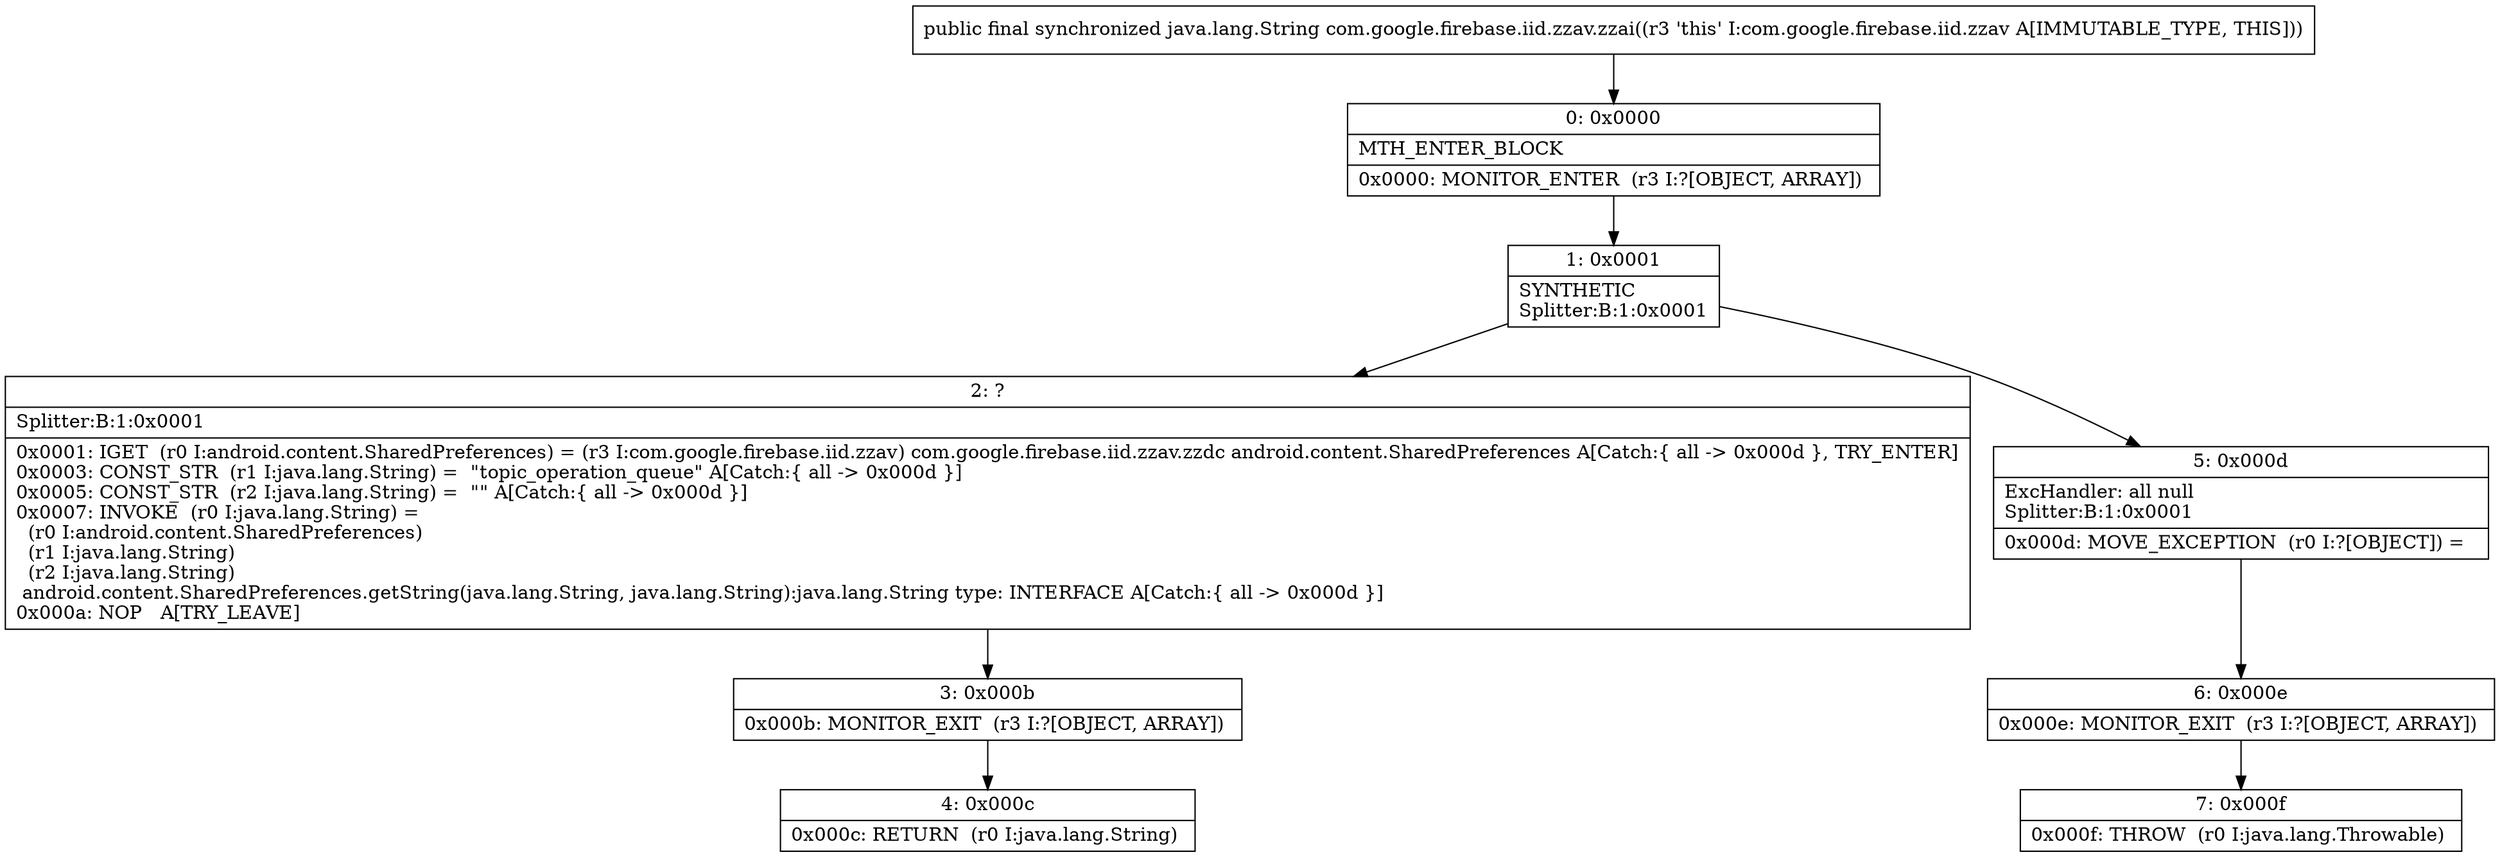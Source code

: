 digraph "CFG forcom.google.firebase.iid.zzav.zzai()Ljava\/lang\/String;" {
Node_0 [shape=record,label="{0\:\ 0x0000|MTH_ENTER_BLOCK\l|0x0000: MONITOR_ENTER  (r3 I:?[OBJECT, ARRAY]) \l}"];
Node_1 [shape=record,label="{1\:\ 0x0001|SYNTHETIC\lSplitter:B:1:0x0001\l}"];
Node_2 [shape=record,label="{2\:\ ?|Splitter:B:1:0x0001\l|0x0001: IGET  (r0 I:android.content.SharedPreferences) = (r3 I:com.google.firebase.iid.zzav) com.google.firebase.iid.zzav.zzdc android.content.SharedPreferences A[Catch:\{ all \-\> 0x000d \}, TRY_ENTER]\l0x0003: CONST_STR  (r1 I:java.lang.String) =  \"topic_operation_queue\" A[Catch:\{ all \-\> 0x000d \}]\l0x0005: CONST_STR  (r2 I:java.lang.String) =  \"\" A[Catch:\{ all \-\> 0x000d \}]\l0x0007: INVOKE  (r0 I:java.lang.String) = \l  (r0 I:android.content.SharedPreferences)\l  (r1 I:java.lang.String)\l  (r2 I:java.lang.String)\l android.content.SharedPreferences.getString(java.lang.String, java.lang.String):java.lang.String type: INTERFACE A[Catch:\{ all \-\> 0x000d \}]\l0x000a: NOP   A[TRY_LEAVE]\l}"];
Node_3 [shape=record,label="{3\:\ 0x000b|0x000b: MONITOR_EXIT  (r3 I:?[OBJECT, ARRAY]) \l}"];
Node_4 [shape=record,label="{4\:\ 0x000c|0x000c: RETURN  (r0 I:java.lang.String) \l}"];
Node_5 [shape=record,label="{5\:\ 0x000d|ExcHandler: all null\lSplitter:B:1:0x0001\l|0x000d: MOVE_EXCEPTION  (r0 I:?[OBJECT]) =  \l}"];
Node_6 [shape=record,label="{6\:\ 0x000e|0x000e: MONITOR_EXIT  (r3 I:?[OBJECT, ARRAY]) \l}"];
Node_7 [shape=record,label="{7\:\ 0x000f|0x000f: THROW  (r0 I:java.lang.Throwable) \l}"];
MethodNode[shape=record,label="{public final synchronized java.lang.String com.google.firebase.iid.zzav.zzai((r3 'this' I:com.google.firebase.iid.zzav A[IMMUTABLE_TYPE, THIS])) }"];
MethodNode -> Node_0;
Node_0 -> Node_1;
Node_1 -> Node_2;
Node_1 -> Node_5;
Node_2 -> Node_3;
Node_3 -> Node_4;
Node_5 -> Node_6;
Node_6 -> Node_7;
}

